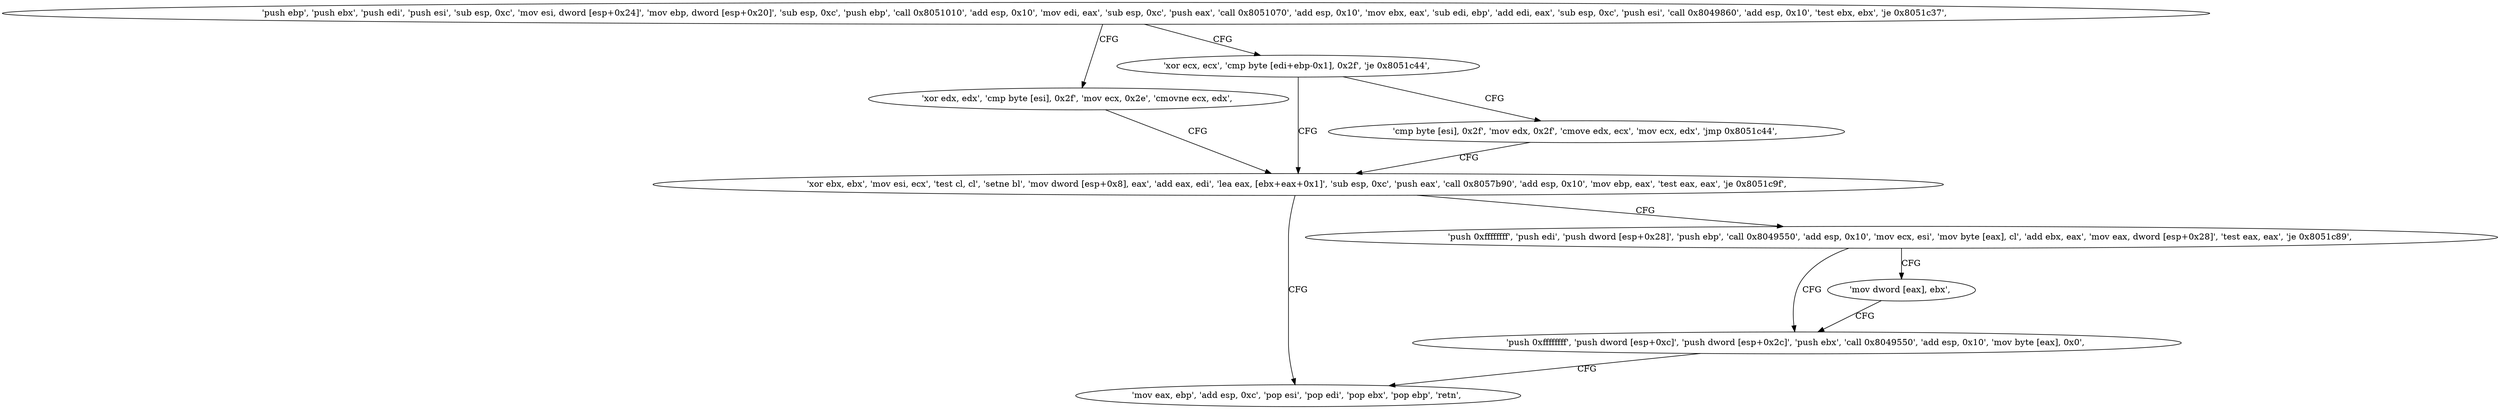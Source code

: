 digraph "func" {
"134552544" [label = "'push ebp', 'push ebx', 'push edi', 'push esi', 'sub esp, 0xc', 'mov esi, dword [esp+0x24]', 'mov ebp, dword [esp+0x20]', 'sub esp, 0xc', 'push ebp', 'call 0x8051010', 'add esp, 0x10', 'mov edi, eax', 'sub esp, 0xc', 'push eax', 'call 0x8051070', 'add esp, 0x10', 'mov ebx, eax', 'sub edi, ebp', 'add edi, eax', 'sub esp, 0xc', 'push esi', 'call 0x8049860', 'add esp, 0x10', 'test ebx, ebx', 'je 0x8051c37', " ]
"134552631" [label = "'xor edx, edx', 'cmp byte [esi], 0x2f', 'mov ecx, 0x2e', 'cmovne ecx, edx', " ]
"134552607" [label = "'xor ecx, ecx', 'cmp byte [edi+ebp-0x1], 0x2f', 'je 0x8051c44', " ]
"134552644" [label = "'xor ebx, ebx', 'mov esi, ecx', 'test cl, cl', 'setne bl', 'mov dword [esp+0x8], eax', 'add eax, edi', 'lea eax, [ebx+eax+0x1]', 'sub esp, 0xc', 'push eax', 'call 0x8057b90', 'add esp, 0x10', 'mov ebp, eax', 'test eax, eax', 'je 0x8051c9f', " ]
"134552616" [label = "'cmp byte [esi], 0x2f', 'mov edx, 0x2f', 'cmove edx, ecx', 'mov ecx, edx', 'jmp 0x8051c44', " ]
"134552735" [label = "'mov eax, ebp', 'add esp, 0xc', 'pop esi', 'pop edi', 'pop ebx', 'pop ebp', 'retn', " ]
"134552681" [label = "'push 0xffffffff', 'push edi', 'push dword [esp+0x28]', 'push ebp', 'call 0x8049550', 'add esp, 0x10', 'mov ecx, esi', 'mov byte [eax], cl', 'add ebx, eax', 'mov eax, dword [esp+0x28]', 'test eax, eax', 'je 0x8051c89', " ]
"134552713" [label = "'push 0xffffffff', 'push dword [esp+0xc]', 'push dword [esp+0x2c]', 'push ebx', 'call 0x8049550', 'add esp, 0x10', 'mov byte [eax], 0x0', " ]
"134552711" [label = "'mov dword [eax], ebx', " ]
"134552544" -> "134552631" [ label = "CFG" ]
"134552544" -> "134552607" [ label = "CFG" ]
"134552631" -> "134552644" [ label = "CFG" ]
"134552607" -> "134552644" [ label = "CFG" ]
"134552607" -> "134552616" [ label = "CFG" ]
"134552644" -> "134552735" [ label = "CFG" ]
"134552644" -> "134552681" [ label = "CFG" ]
"134552616" -> "134552644" [ label = "CFG" ]
"134552681" -> "134552713" [ label = "CFG" ]
"134552681" -> "134552711" [ label = "CFG" ]
"134552713" -> "134552735" [ label = "CFG" ]
"134552711" -> "134552713" [ label = "CFG" ]
}
